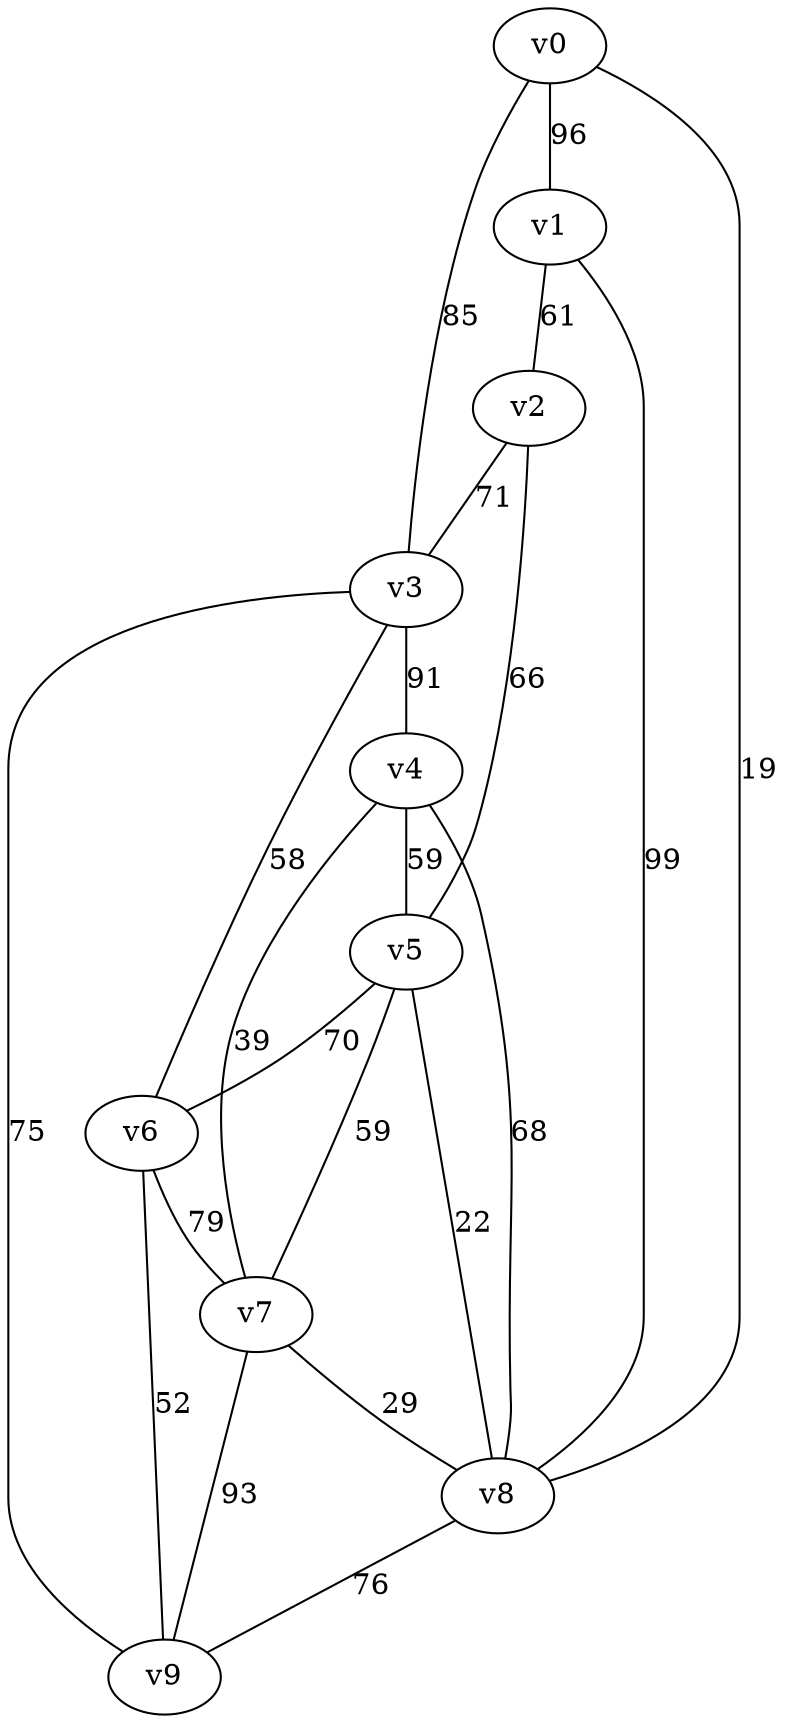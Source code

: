 // THIS IS COMMENT: example undirected graph with edge weight
graph gn10 {
v0 -- v1 [label = "96"];
v1 -- v2 [label = "61"];
v2 -- v3 [label = "71"];
v3 -- v4 [label = "91"];
v4 -- v5 [label = "59"];
v5 -- v6 [label = "70"];
v6 -- v7 [label = "79"];
v7 -- v8 [label = "29"];
v8 -- v9 [label = "76"];
v3 -- v0 [label = "85"];
v6 -- v3 [label = "58"];
v2 -- v5 [label = "66"];
v0 -- v8 [label = "19"];
v6 -- v9 [label = "52"];
v5 -- v7 [label = "59"];
v4 -- v8 [label = "68"];
v9 -- v3 [label = "75"];
v7 -- v9 [label = "93"];
v8 -- v5 [label = "22"];
v1 -- v8 [label = "99"];
v7 -- v4 [label = "39"];
}
// from v7 to v1